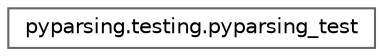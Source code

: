 digraph "Graphical Class Hierarchy"
{
 // LATEX_PDF_SIZE
  bgcolor="transparent";
  edge [fontname=Helvetica,fontsize=10,labelfontname=Helvetica,labelfontsize=10];
  node [fontname=Helvetica,fontsize=10,shape=box,height=0.2,width=0.4];
  rankdir="LR";
  Node0 [id="Node000000",label="pyparsing.testing.pyparsing_test",height=0.2,width=0.4,color="grey40", fillcolor="white", style="filled",URL="$d3/d08/classpyparsing_1_1testing_1_1pyparsing__test.html",tooltip=" "];
}
